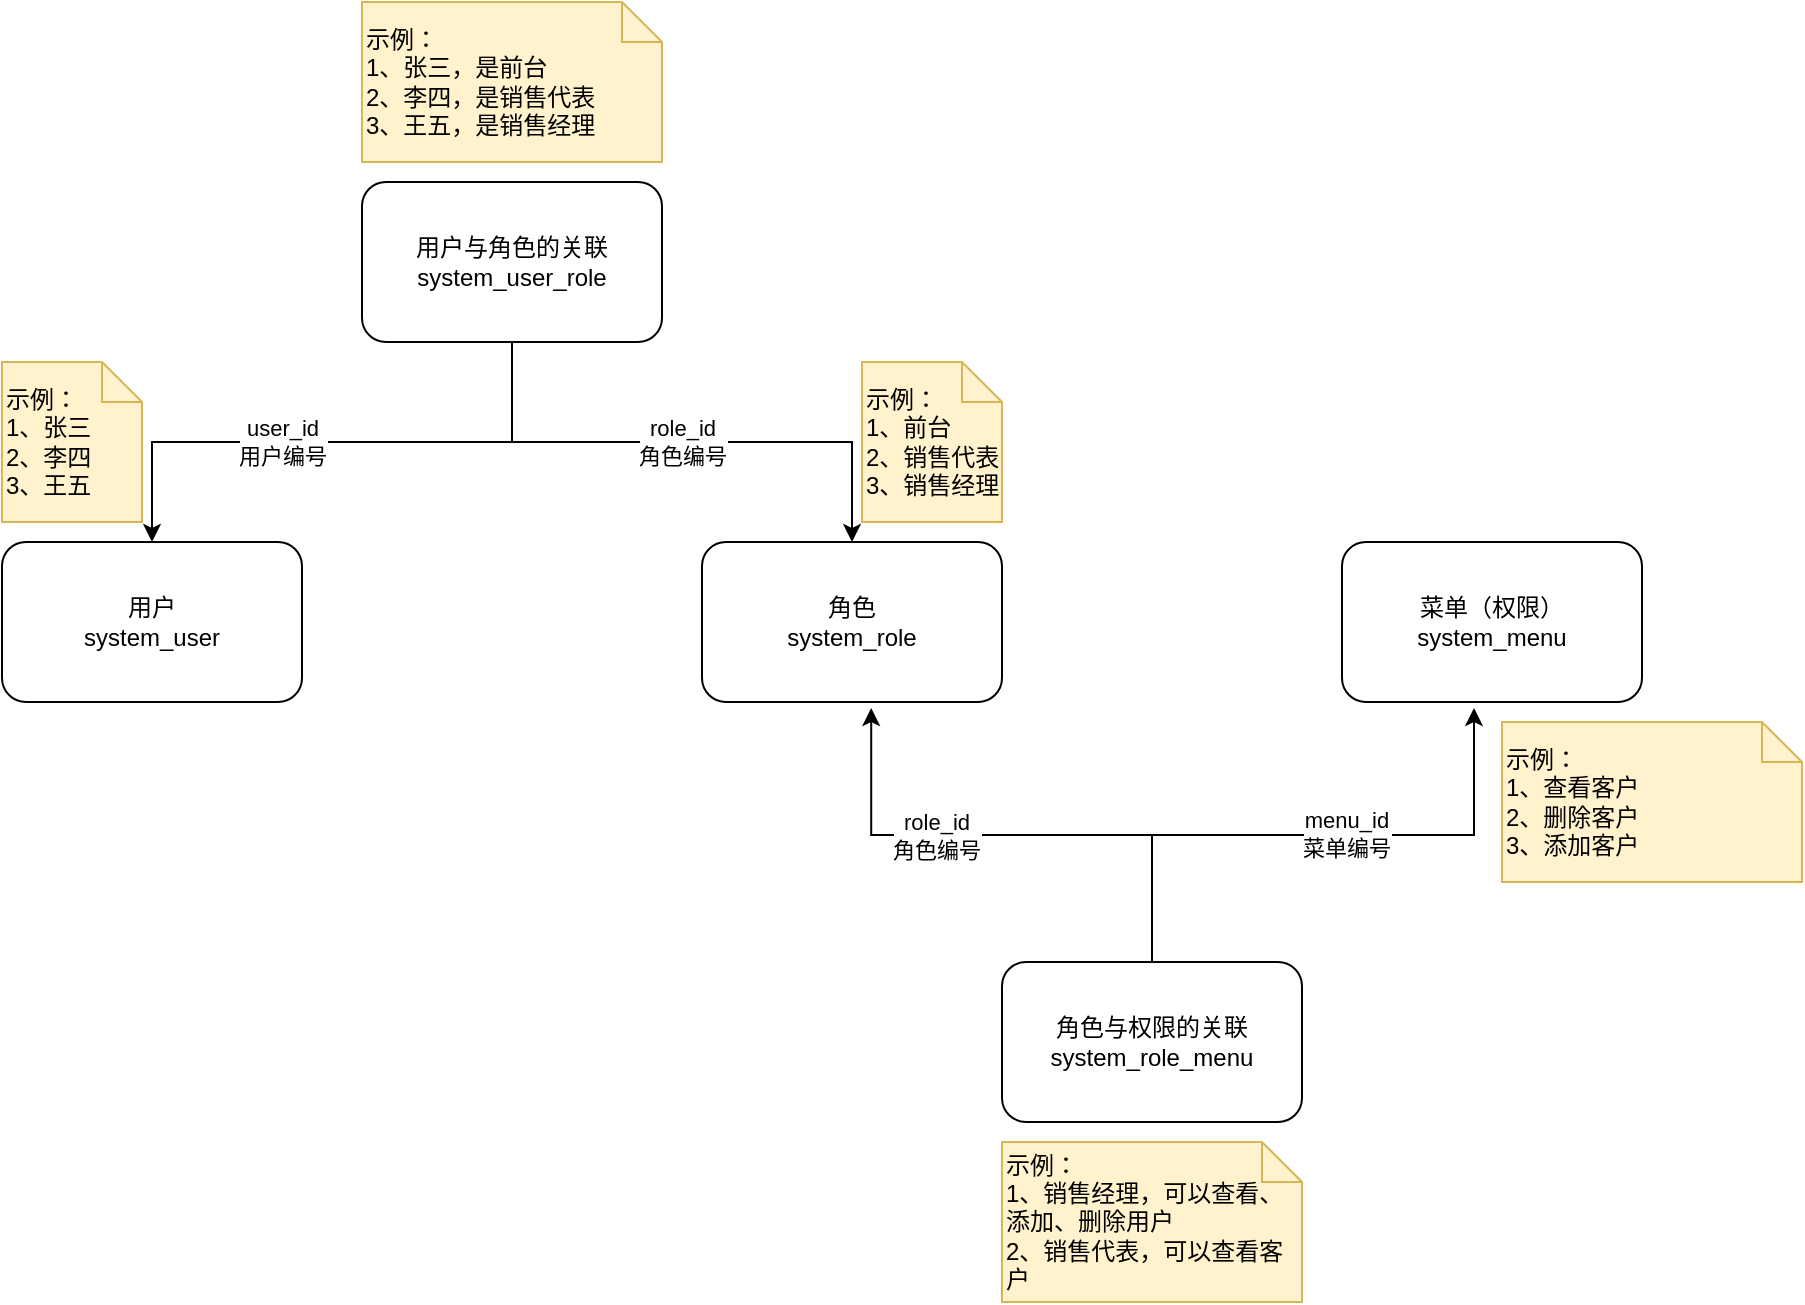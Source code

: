<mxfile version="20.8.16" type="device"><diagram name="第 1 页" id="OmfMS0U4aaS6Fy9bQ6EX"><mxGraphModel dx="1192" dy="794" grid="1" gridSize="10" guides="1" tooltips="1" connect="1" arrows="1" fold="1" page="1" pageScale="1" pageWidth="827" pageHeight="1169" math="0" shadow="0"><root><mxCell id="0"/><mxCell id="1" parent="0"/><mxCell id="crAnEw5q_hb3do6g1sD4-6" style="edgeStyle=elbowEdgeStyle;rounded=0;orthogonalLoop=1;jettySize=auto;html=1;entryX=0.5;entryY=0;entryDx=0;entryDy=0;elbow=vertical;" edge="1" parent="1" source="crAnEw5q_hb3do6g1sD4-1" target="crAnEw5q_hb3do6g1sD4-2"><mxGeometry relative="1" as="geometry"/></mxCell><mxCell id="crAnEw5q_hb3do6g1sD4-10" value="user_id&lt;br&gt;用户编号" style="edgeLabel;html=1;align=center;verticalAlign=middle;resizable=0;points=[];" vertex="1" connectable="0" parent="crAnEw5q_hb3do6g1sD4-6"><mxGeometry x="0.179" relative="1" as="geometry"><mxPoint as="offset"/></mxGeometry></mxCell><mxCell id="crAnEw5q_hb3do6g1sD4-7" value="role_id&lt;br&gt;角色编号" style="edgeStyle=elbowEdgeStyle;rounded=0;orthogonalLoop=1;jettySize=auto;elbow=vertical;html=1;entryX=0.5;entryY=0;entryDx=0;entryDy=0;" edge="1" parent="1" source="crAnEw5q_hb3do6g1sD4-1" target="crAnEw5q_hb3do6g1sD4-3"><mxGeometry relative="1" as="geometry"/></mxCell><mxCell id="crAnEw5q_hb3do6g1sD4-1" value="用户与角色的关联&lt;br&gt;system_user_role" style="rounded=1;whiteSpace=wrap;html=1;" vertex="1" parent="1"><mxGeometry x="280" y="140" width="150" height="80" as="geometry"/></mxCell><mxCell id="crAnEw5q_hb3do6g1sD4-2" value="用户&lt;br&gt;system_user" style="rounded=1;whiteSpace=wrap;html=1;" vertex="1" parent="1"><mxGeometry x="100" y="320" width="150" height="80" as="geometry"/></mxCell><mxCell id="crAnEw5q_hb3do6g1sD4-3" value="角色&lt;br&gt;system_role" style="rounded=1;whiteSpace=wrap;html=1;" vertex="1" parent="1"><mxGeometry x="450" y="320" width="150" height="80" as="geometry"/></mxCell><mxCell id="crAnEw5q_hb3do6g1sD4-8" style="edgeStyle=elbowEdgeStyle;rounded=0;orthogonalLoop=1;jettySize=auto;elbow=vertical;html=1;entryX=0.564;entryY=1.038;entryDx=0;entryDy=0;entryPerimeter=0;" edge="1" parent="1" source="crAnEw5q_hb3do6g1sD4-4" target="crAnEw5q_hb3do6g1sD4-3"><mxGeometry relative="1" as="geometry"/></mxCell><mxCell id="crAnEw5q_hb3do6g1sD4-11" value="role_id&lt;br&gt;角色编号" style="edgeLabel;html=1;align=center;verticalAlign=middle;resizable=0;points=[];" vertex="1" connectable="0" parent="crAnEw5q_hb3do6g1sD4-8"><mxGeometry x="0.287" relative="1" as="geometry"><mxPoint as="offset"/></mxGeometry></mxCell><mxCell id="crAnEw5q_hb3do6g1sD4-9" style="edgeStyle=elbowEdgeStyle;rounded=0;orthogonalLoop=1;jettySize=auto;elbow=vertical;html=1;entryX=0.44;entryY=1.038;entryDx=0;entryDy=0;entryPerimeter=0;" edge="1" parent="1" source="crAnEw5q_hb3do6g1sD4-4" target="crAnEw5q_hb3do6g1sD4-5"><mxGeometry relative="1" as="geometry"/></mxCell><mxCell id="crAnEw5q_hb3do6g1sD4-12" value="menu_id&lt;br&gt;菜单编号" style="edgeLabel;html=1;align=center;verticalAlign=middle;resizable=0;points=[];" vertex="1" connectable="0" parent="crAnEw5q_hb3do6g1sD4-9"><mxGeometry x="0.111" y="1" relative="1" as="geometry"><mxPoint as="offset"/></mxGeometry></mxCell><mxCell id="crAnEw5q_hb3do6g1sD4-4" value="角色与权限的关联&lt;br&gt;system_role_menu" style="rounded=1;whiteSpace=wrap;html=1;" vertex="1" parent="1"><mxGeometry x="600" y="530" width="150" height="80" as="geometry"/></mxCell><mxCell id="crAnEw5q_hb3do6g1sD4-5" value="菜单（权限）&lt;br&gt;system_menu" style="rounded=1;whiteSpace=wrap;html=1;" vertex="1" parent="1"><mxGeometry x="770" y="320" width="150" height="80" as="geometry"/></mxCell><mxCell id="crAnEw5q_hb3do6g1sD4-15" value="示例：&lt;br&gt;1、张三，是前台&lt;br&gt;2、李四，是销售代表&lt;br&gt;3、王五，是销售经理" style="shape=note;size=20;whiteSpace=wrap;html=1;align=left;fillColor=#fff2cc;strokeColor=#d6b656;" vertex="1" parent="1"><mxGeometry x="280" y="50" width="150" height="80" as="geometry"/></mxCell><mxCell id="crAnEw5q_hb3do6g1sD4-16" value="示例：&lt;br&gt;1、张三&lt;br&gt;2、李四&lt;br&gt;3、王五" style="shape=note;size=20;whiteSpace=wrap;html=1;align=left;fillColor=#fff2cc;strokeColor=#d6b656;" vertex="1" parent="1"><mxGeometry x="100" y="230" width="70" height="80" as="geometry"/></mxCell><mxCell id="crAnEw5q_hb3do6g1sD4-17" value="示例：&lt;br&gt;1、前台&lt;br&gt;2、销售代表&lt;br&gt;3、销售经理" style="shape=note;size=20;whiteSpace=wrap;html=1;align=left;fillColor=#fff2cc;strokeColor=#d6b656;" vertex="1" parent="1"><mxGeometry x="530" y="230" width="70" height="80" as="geometry"/></mxCell><mxCell id="crAnEw5q_hb3do6g1sD4-18" value="示例：&lt;br&gt;1、销售经理，可以查看、添加、删除用户&lt;br&gt;2、销售代表，可以查看客户" style="shape=note;size=20;whiteSpace=wrap;html=1;align=left;fillColor=#fff2cc;strokeColor=#d6b656;" vertex="1" parent="1"><mxGeometry x="600" y="620" width="150" height="80" as="geometry"/></mxCell><mxCell id="crAnEw5q_hb3do6g1sD4-19" value="示例：&lt;br&gt;1、查看客户&lt;br&gt;2、删除客户&lt;br&gt;3、添加客户" style="shape=note;size=20;whiteSpace=wrap;html=1;align=left;fillColor=#fff2cc;strokeColor=#d6b656;" vertex="1" parent="1"><mxGeometry x="850" y="410" width="150" height="80" as="geometry"/></mxCell></root></mxGraphModel></diagram></mxfile>